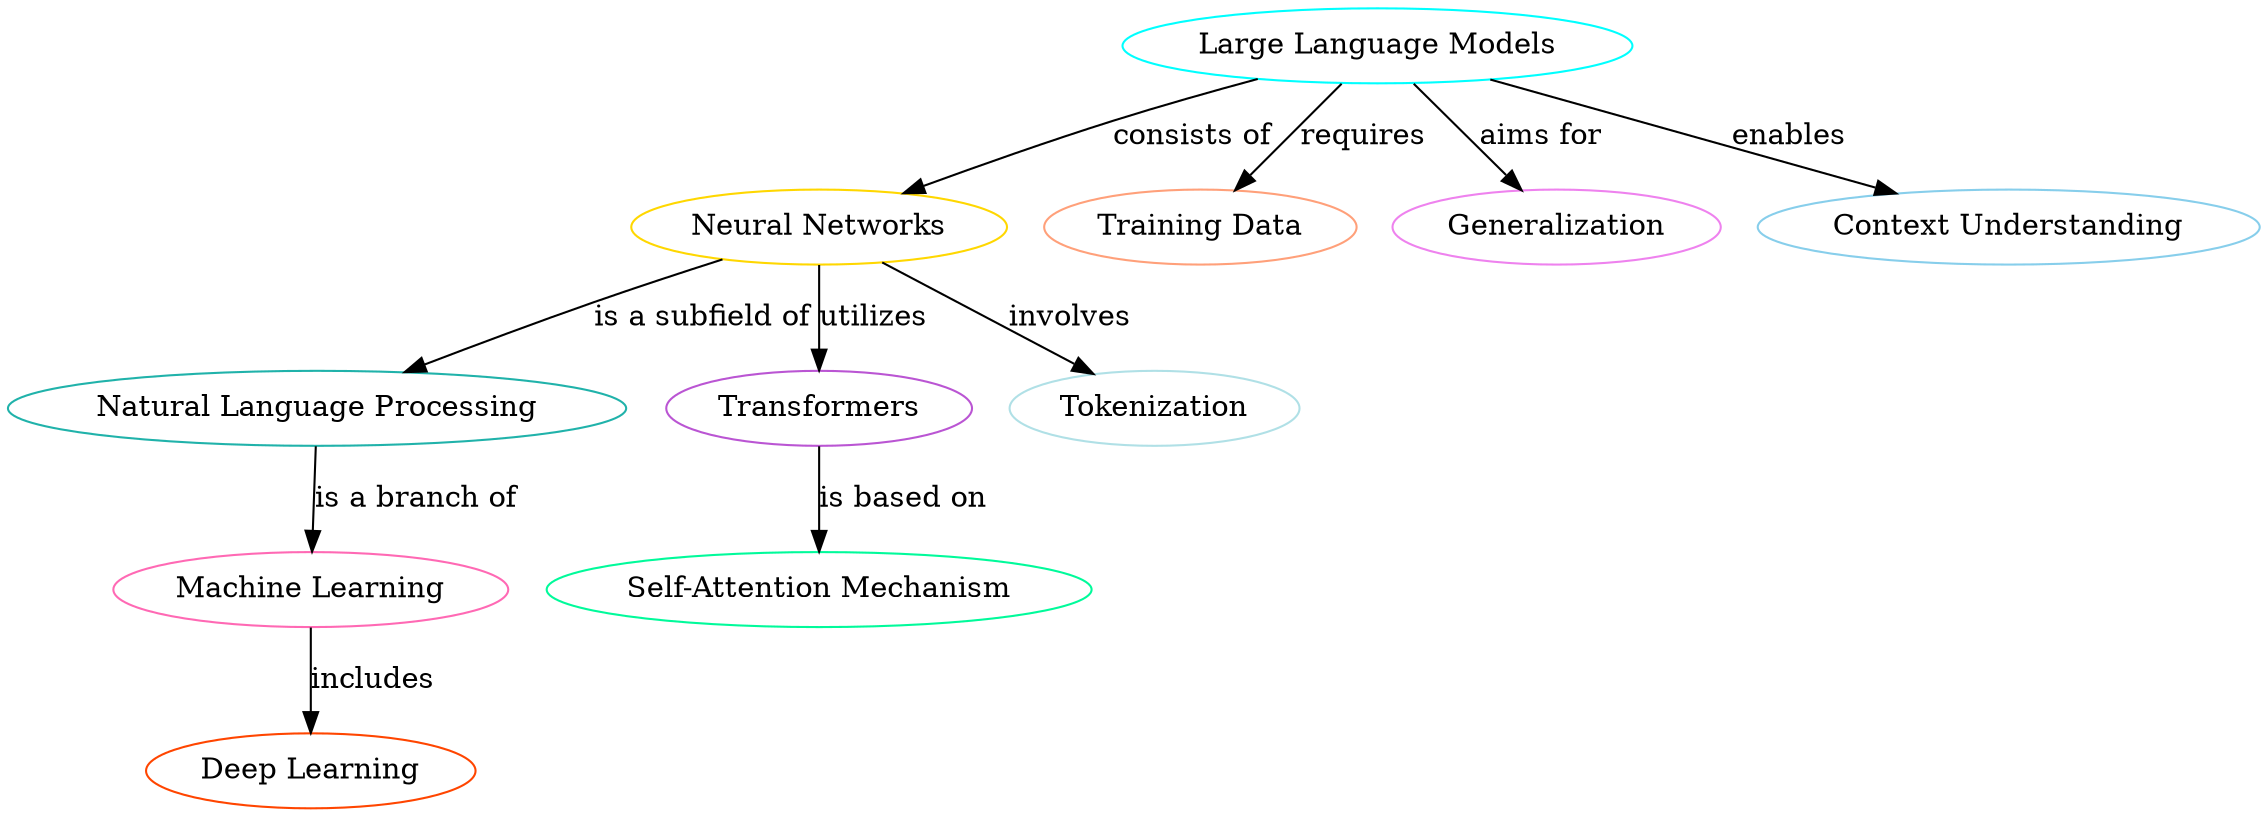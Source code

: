 // Knowledge Graph
digraph {
	1 [label="Large Language Models" color="#00FFFF"]
	2 [label="Neural Networks" color="#FFD700"]
	3 [label="Training Data" color="#FFA07A"]
	4 [label="Natural Language Processing" color="#20B2AA"]
	5 [label="Machine Learning" color="#FF69B4"]
	6 [label="Deep Learning" color="#FF4500"]
	7 [label=Transformers color="#BA55D3"]
	8 [label="Self-Attention Mechanism" color="#00FA9A"]
	9 [label=Tokenization color="#B0E0E6"]
	10 [label=Generalization color="#EE82EE"]
	11 [label="Context Understanding" color="#87CEEB"]
	1 -> 2 [label="consists of" color=black]
	1 -> 3 [label=requires color=black]
	2 -> 4 [label="is a subfield of" color=black]
	4 -> 5 [label="is a branch of" color=black]
	5 -> 6 [label=includes color=black]
	2 -> 7 [label=utilizes color=black]
	7 -> 8 [label="is based on" color=black]
	2 -> 9 [label=involves color=black]
	1 -> 10 [label="aims for" color=black]
	1 -> 11 [label=enables color=black]
}
